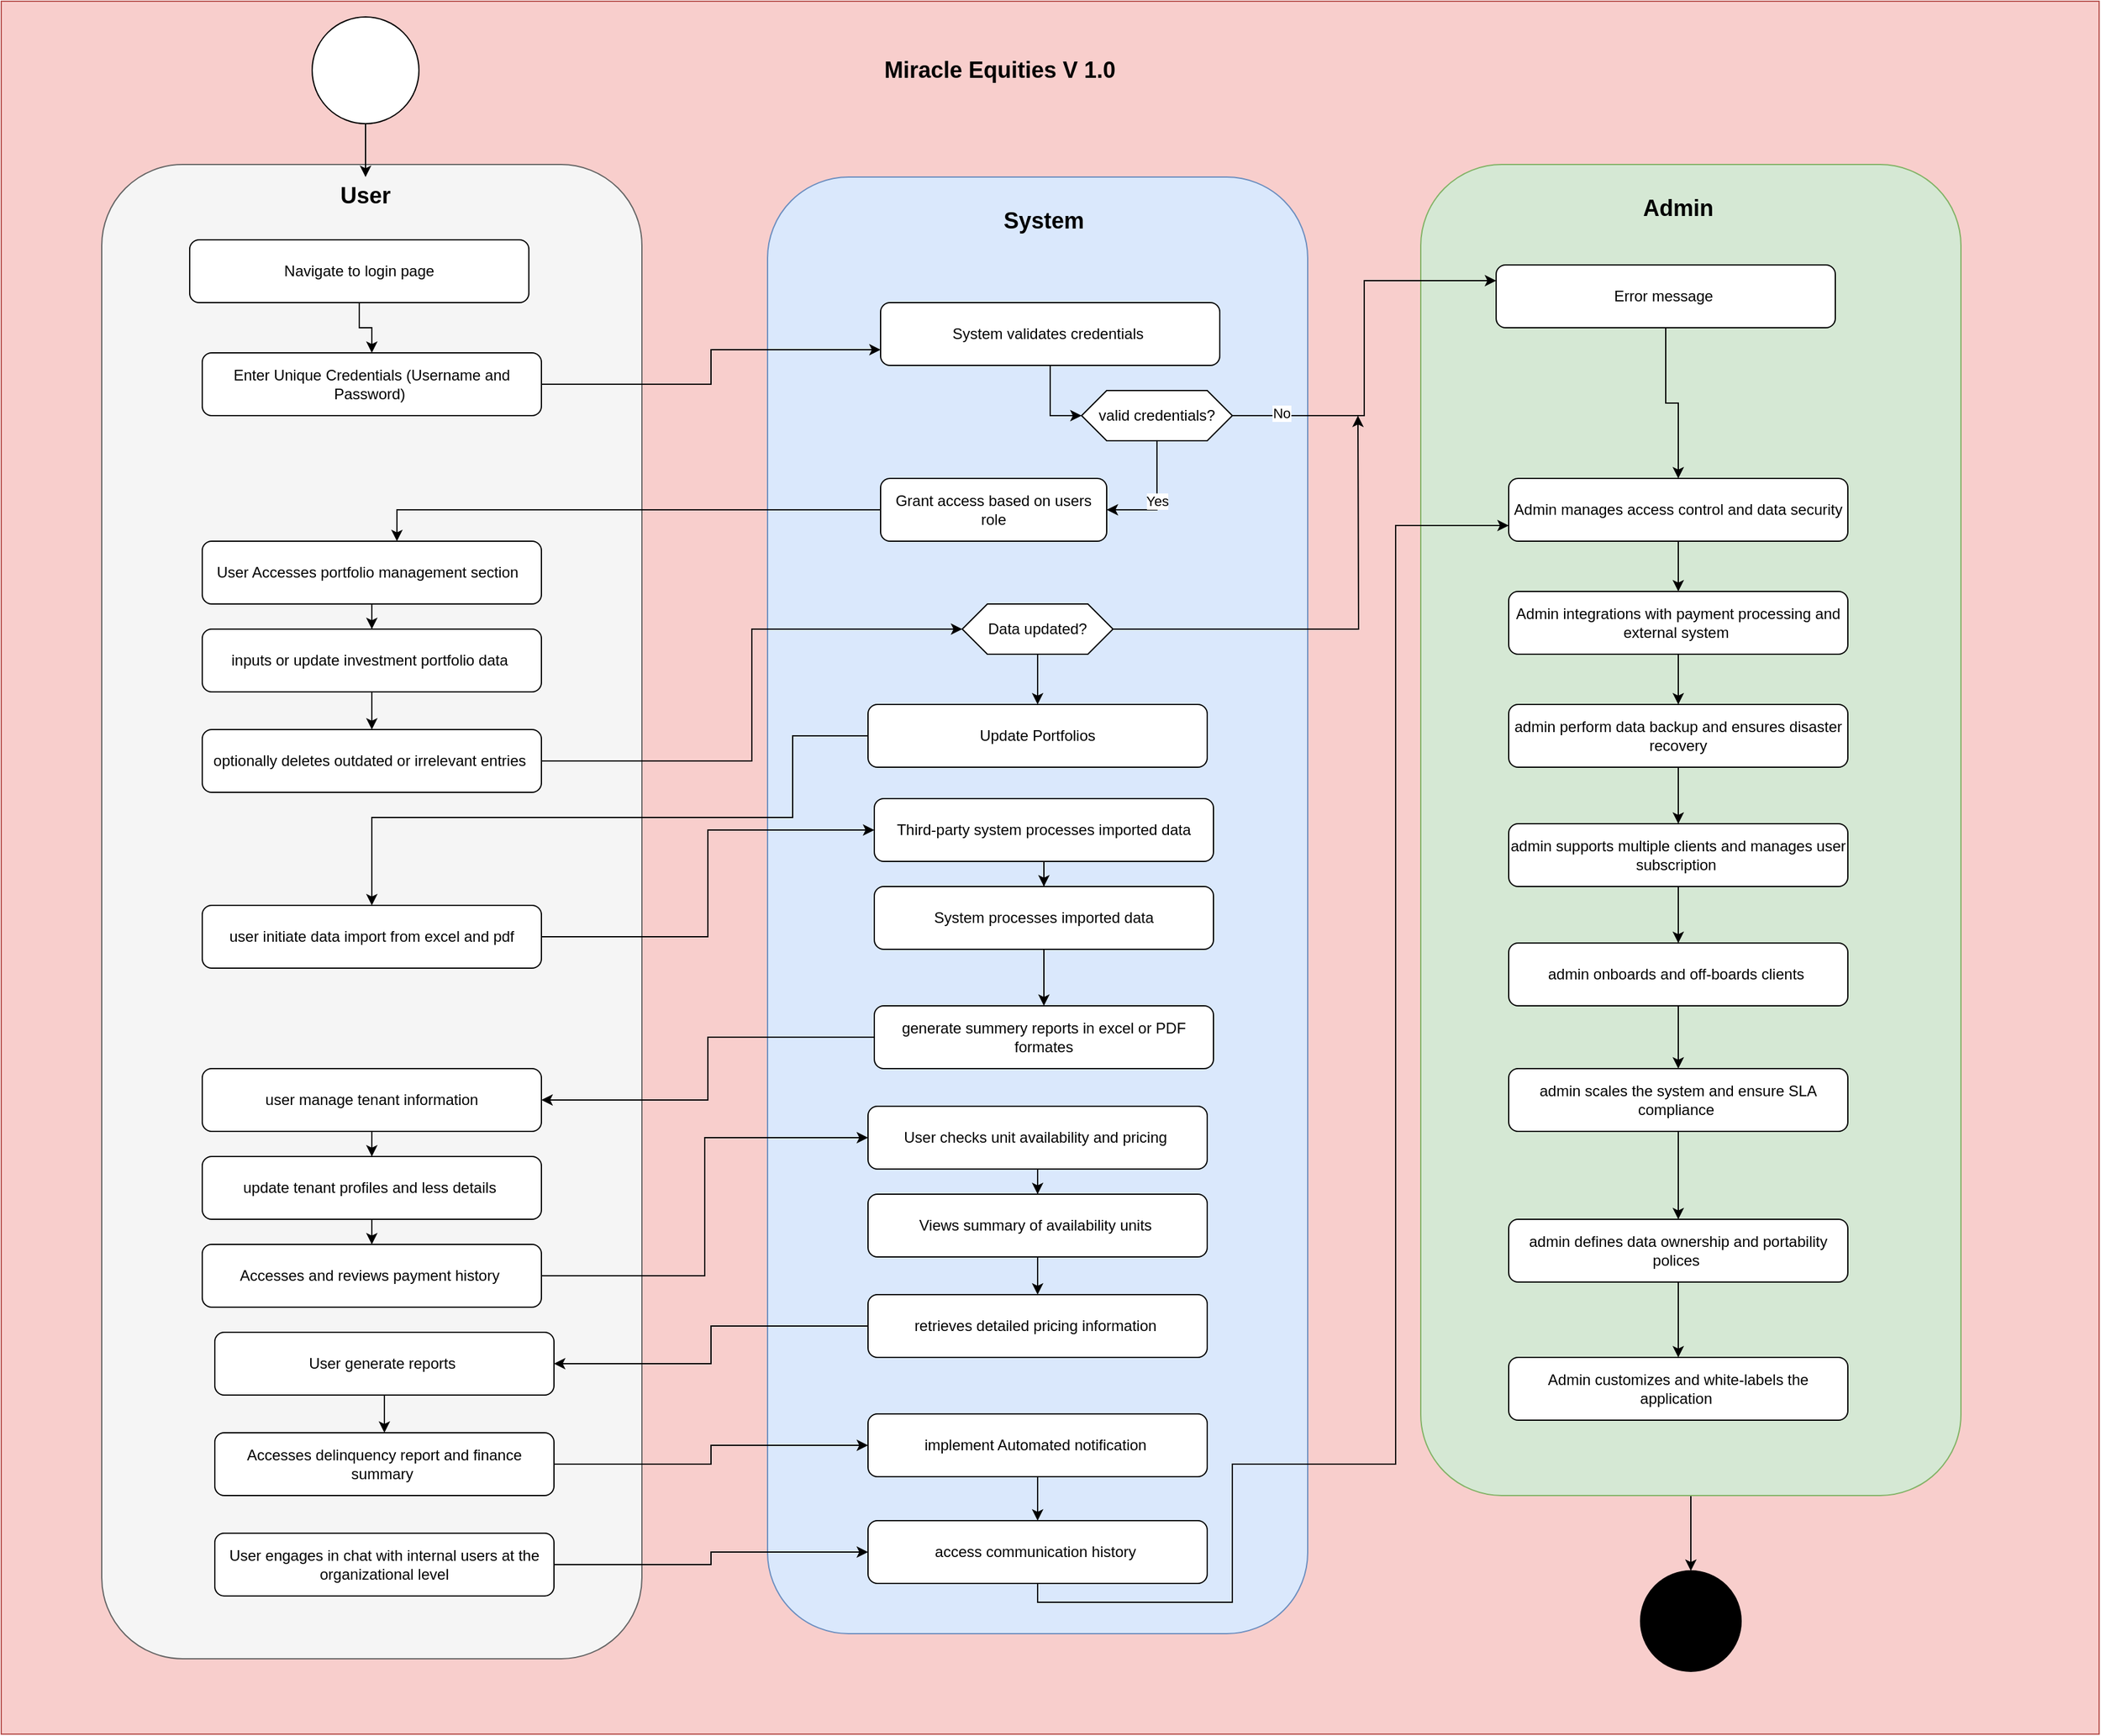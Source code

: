 <mxfile version="22.1.4" type="github">
  <diagram name="Page-1" id="vOInXQ4Lw5x9-GMP6B-J">
    <mxGraphModel dx="4010" dy="3260" grid="1" gridSize="10" guides="1" tooltips="1" connect="1" arrows="1" fold="1" page="1" pageScale="1" pageWidth="850" pageHeight="1100" math="0" shadow="0">
      <root>
        <mxCell id="0" />
        <mxCell id="1" parent="0" />
        <mxCell id="Q2Sd6DxxHVfoTkiskNpQ-12" value="" style="rounded=0;whiteSpace=wrap;html=1;fillColor=#f8cecc;strokeColor=#b85450;" vertex="1" parent="1">
          <mxGeometry x="-460" y="160" width="1670" height="1380" as="geometry" />
        </mxCell>
        <mxCell id="Q2Sd6DxxHVfoTkiskNpQ-16" value="" style="rounded=1;whiteSpace=wrap;html=1;fillColor=#f5f5f5;fontColor=#333333;strokeColor=#666666;" vertex="1" parent="1">
          <mxGeometry x="-380" y="290" width="430" height="1190" as="geometry" />
        </mxCell>
        <mxCell id="Q2Sd6DxxHVfoTkiskNpQ-168" value="" style="edgeStyle=orthogonalEdgeStyle;rounded=0;orthogonalLoop=1;jettySize=auto;html=1;" edge="1" parent="1" source="Q2Sd6DxxHVfoTkiskNpQ-17" target="Q2Sd6DxxHVfoTkiskNpQ-133">
          <mxGeometry relative="1" as="geometry" />
        </mxCell>
        <mxCell id="Q2Sd6DxxHVfoTkiskNpQ-17" value="" style="rounded=1;whiteSpace=wrap;html=1;fillColor=#d5e8d4;strokeColor=#82b366;" vertex="1" parent="1">
          <mxGeometry x="670" y="290" width="430" height="1060" as="geometry" />
        </mxCell>
        <mxCell id="Q2Sd6DxxHVfoTkiskNpQ-18" value="" style="rounded=1;whiteSpace=wrap;html=1;fillColor=#dae8fc;strokeColor=#6c8ebf;" vertex="1" parent="1">
          <mxGeometry x="150" y="300" width="430" height="1160" as="geometry" />
        </mxCell>
        <mxCell id="Q2Sd6DxxHVfoTkiskNpQ-88" style="edgeStyle=orthogonalEdgeStyle;rounded=0;orthogonalLoop=1;jettySize=auto;html=1;" edge="1" parent="1" source="Q2Sd6DxxHVfoTkiskNpQ-20" target="Q2Sd6DxxHVfoTkiskNpQ-43">
          <mxGeometry relative="1" as="geometry" />
        </mxCell>
        <mxCell id="Q2Sd6DxxHVfoTkiskNpQ-20" value="Navigate to login page" style="rounded=1;whiteSpace=wrap;html=1;" vertex="1" parent="1">
          <mxGeometry x="-310" y="350" width="270" height="50" as="geometry" />
        </mxCell>
        <mxCell id="Q2Sd6DxxHVfoTkiskNpQ-28" value="&lt;font style=&quot;font-size: 18px;&quot;&gt;&lt;b style=&quot;&quot;&gt;User&lt;/b&gt;&lt;/font&gt;" style="text;html=1;strokeColor=none;fillColor=none;align=center;verticalAlign=middle;whiteSpace=wrap;rounded=0;" vertex="1" parent="1">
          <mxGeometry x="-200" y="300" width="60" height="30" as="geometry" />
        </mxCell>
        <mxCell id="Q2Sd6DxxHVfoTkiskNpQ-30" value="&lt;font style=&quot;font-size: 18px;&quot;&gt;&lt;b&gt;System&lt;/b&gt;&lt;/font&gt;" style="text;html=1;strokeColor=none;fillColor=none;align=center;verticalAlign=middle;whiteSpace=wrap;rounded=0;" vertex="1" parent="1">
          <mxGeometry x="340" y="320" width="60" height="30" as="geometry" />
        </mxCell>
        <mxCell id="Q2Sd6DxxHVfoTkiskNpQ-35" value="&lt;b&gt;&lt;font style=&quot;font-size: 18px;&quot;&gt;Admin&lt;/font&gt;&lt;/b&gt;" style="text;html=1;strokeColor=none;fillColor=none;align=center;verticalAlign=middle;whiteSpace=wrap;rounded=0;" vertex="1" parent="1">
          <mxGeometry x="845" y="310" width="60" height="30" as="geometry" />
        </mxCell>
        <mxCell id="Q2Sd6DxxHVfoTkiskNpQ-89" style="edgeStyle=orthogonalEdgeStyle;rounded=0;orthogonalLoop=1;jettySize=auto;html=1;entryX=0;entryY=0.75;entryDx=0;entryDy=0;" edge="1" parent="1" source="Q2Sd6DxxHVfoTkiskNpQ-43" target="Q2Sd6DxxHVfoTkiskNpQ-55">
          <mxGeometry relative="1" as="geometry" />
        </mxCell>
        <mxCell id="Q2Sd6DxxHVfoTkiskNpQ-43" value="Enter Unique Credentials (Username and Password)&amp;nbsp;" style="rounded=1;whiteSpace=wrap;html=1;" vertex="1" parent="1">
          <mxGeometry x="-300" y="440" width="270" height="50" as="geometry" />
        </mxCell>
        <mxCell id="Q2Sd6DxxHVfoTkiskNpQ-95" style="edgeStyle=orthogonalEdgeStyle;rounded=0;orthogonalLoop=1;jettySize=auto;html=1;entryX=0.5;entryY=0;entryDx=0;entryDy=0;" edge="1" parent="1" source="Q2Sd6DxxHVfoTkiskNpQ-46" target="Q2Sd6DxxHVfoTkiskNpQ-47">
          <mxGeometry relative="1" as="geometry" />
        </mxCell>
        <mxCell id="Q2Sd6DxxHVfoTkiskNpQ-46" value="User Accesses portfolio management section&amp;nbsp;&amp;nbsp;" style="rounded=1;whiteSpace=wrap;html=1;" vertex="1" parent="1">
          <mxGeometry x="-300" y="590" width="270" height="50" as="geometry" />
        </mxCell>
        <mxCell id="Q2Sd6DxxHVfoTkiskNpQ-96" value="" style="edgeStyle=orthogonalEdgeStyle;rounded=0;orthogonalLoop=1;jettySize=auto;html=1;" edge="1" parent="1" source="Q2Sd6DxxHVfoTkiskNpQ-47" target="Q2Sd6DxxHVfoTkiskNpQ-48">
          <mxGeometry relative="1" as="geometry" />
        </mxCell>
        <mxCell id="Q2Sd6DxxHVfoTkiskNpQ-47" value="inputs or update investment portfolio data&amp;nbsp;" style="rounded=1;whiteSpace=wrap;html=1;" vertex="1" parent="1">
          <mxGeometry x="-300" y="660" width="270" height="50" as="geometry" />
        </mxCell>
        <mxCell id="Q2Sd6DxxHVfoTkiskNpQ-97" style="edgeStyle=orthogonalEdgeStyle;rounded=0;orthogonalLoop=1;jettySize=auto;html=1;entryX=0;entryY=0.5;entryDx=0;entryDy=0;" edge="1" parent="1" source="Q2Sd6DxxHVfoTkiskNpQ-48" target="Q2Sd6DxxHVfoTkiskNpQ-58">
          <mxGeometry relative="1" as="geometry" />
        </mxCell>
        <mxCell id="Q2Sd6DxxHVfoTkiskNpQ-48" value="optionally deletes outdated or irrelevant entries&amp;nbsp;" style="rounded=1;whiteSpace=wrap;html=1;" vertex="1" parent="1">
          <mxGeometry x="-300" y="740" width="270" height="50" as="geometry" />
        </mxCell>
        <mxCell id="Q2Sd6DxxHVfoTkiskNpQ-104" style="edgeStyle=orthogonalEdgeStyle;rounded=0;orthogonalLoop=1;jettySize=auto;html=1;entryX=0;entryY=0.5;entryDx=0;entryDy=0;" edge="1" parent="1" source="Q2Sd6DxxHVfoTkiskNpQ-49" target="Q2Sd6DxxHVfoTkiskNpQ-60">
          <mxGeometry relative="1" as="geometry" />
        </mxCell>
        <mxCell id="Q2Sd6DxxHVfoTkiskNpQ-49" value="user initiate data import from excel and pdf" style="rounded=1;whiteSpace=wrap;html=1;" vertex="1" parent="1">
          <mxGeometry x="-300" y="880" width="270" height="50" as="geometry" />
        </mxCell>
        <mxCell id="Q2Sd6DxxHVfoTkiskNpQ-110" style="edgeStyle=orthogonalEdgeStyle;rounded=0;orthogonalLoop=1;jettySize=auto;html=1;entryX=0.5;entryY=0;entryDx=0;entryDy=0;" edge="1" parent="1" source="Q2Sd6DxxHVfoTkiskNpQ-50" target="Q2Sd6DxxHVfoTkiskNpQ-51">
          <mxGeometry relative="1" as="geometry" />
        </mxCell>
        <mxCell id="Q2Sd6DxxHVfoTkiskNpQ-50" value="user manage tenant information" style="rounded=1;whiteSpace=wrap;html=1;" vertex="1" parent="1">
          <mxGeometry x="-300" y="1010" width="270" height="50" as="geometry" />
        </mxCell>
        <mxCell id="Q2Sd6DxxHVfoTkiskNpQ-111" style="edgeStyle=orthogonalEdgeStyle;rounded=0;orthogonalLoop=1;jettySize=auto;html=1;" edge="1" parent="1" source="Q2Sd6DxxHVfoTkiskNpQ-51" target="Q2Sd6DxxHVfoTkiskNpQ-52">
          <mxGeometry relative="1" as="geometry" />
        </mxCell>
        <mxCell id="Q2Sd6DxxHVfoTkiskNpQ-51" value="update tenant profiles and less details&amp;nbsp;" style="rounded=1;whiteSpace=wrap;html=1;" vertex="1" parent="1">
          <mxGeometry x="-300" y="1080" width="270" height="50" as="geometry" />
        </mxCell>
        <mxCell id="Q2Sd6DxxHVfoTkiskNpQ-112" style="edgeStyle=orthogonalEdgeStyle;rounded=0;orthogonalLoop=1;jettySize=auto;html=1;entryX=0;entryY=0.5;entryDx=0;entryDy=0;" edge="1" parent="1" source="Q2Sd6DxxHVfoTkiskNpQ-52" target="Q2Sd6DxxHVfoTkiskNpQ-62">
          <mxGeometry relative="1" as="geometry" />
        </mxCell>
        <mxCell id="Q2Sd6DxxHVfoTkiskNpQ-52" value="Accesses and reviews payment history&amp;nbsp;" style="rounded=1;whiteSpace=wrap;html=1;" vertex="1" parent="1">
          <mxGeometry x="-300" y="1150" width="270" height="50" as="geometry" />
        </mxCell>
        <mxCell id="Q2Sd6DxxHVfoTkiskNpQ-118" style="edgeStyle=orthogonalEdgeStyle;rounded=0;orthogonalLoop=1;jettySize=auto;html=1;entryX=0;entryY=0.5;entryDx=0;entryDy=0;" edge="1" parent="1" source="Q2Sd6DxxHVfoTkiskNpQ-53" target="Q2Sd6DxxHVfoTkiskNpQ-65">
          <mxGeometry relative="1" as="geometry" />
        </mxCell>
        <mxCell id="Q2Sd6DxxHVfoTkiskNpQ-53" value="Accesses delinquency report and finance summary&amp;nbsp;" style="rounded=1;whiteSpace=wrap;html=1;" vertex="1" parent="1">
          <mxGeometry x="-290" y="1300" width="270" height="50" as="geometry" />
        </mxCell>
        <mxCell id="Q2Sd6DxxHVfoTkiskNpQ-117" style="edgeStyle=orthogonalEdgeStyle;rounded=0;orthogonalLoop=1;jettySize=auto;html=1;entryX=0.5;entryY=0;entryDx=0;entryDy=0;" edge="1" parent="1" source="Q2Sd6DxxHVfoTkiskNpQ-54" target="Q2Sd6DxxHVfoTkiskNpQ-53">
          <mxGeometry relative="1" as="geometry" />
        </mxCell>
        <mxCell id="Q2Sd6DxxHVfoTkiskNpQ-54" value="User generate reports&amp;nbsp;" style="rounded=1;whiteSpace=wrap;html=1;" vertex="1" parent="1">
          <mxGeometry x="-290" y="1220" width="270" height="50" as="geometry" />
        </mxCell>
        <mxCell id="Q2Sd6DxxHVfoTkiskNpQ-90" style="edgeStyle=orthogonalEdgeStyle;rounded=0;orthogonalLoop=1;jettySize=auto;html=1;entryX=0;entryY=0.5;entryDx=0;entryDy=0;" edge="1" parent="1" source="Q2Sd6DxxHVfoTkiskNpQ-55" target="Q2Sd6DxxHVfoTkiskNpQ-56">
          <mxGeometry relative="1" as="geometry" />
        </mxCell>
        <mxCell id="Q2Sd6DxxHVfoTkiskNpQ-55" value="System validates credentials&amp;nbsp;" style="rounded=1;whiteSpace=wrap;html=1;" vertex="1" parent="1">
          <mxGeometry x="240" y="400" width="270" height="50" as="geometry" />
        </mxCell>
        <mxCell id="Q2Sd6DxxHVfoTkiskNpQ-91" value="Yes" style="edgeStyle=orthogonalEdgeStyle;rounded=0;orthogonalLoop=1;jettySize=auto;html=1;entryX=1;entryY=0.5;entryDx=0;entryDy=0;" edge="1" parent="1" source="Q2Sd6DxxHVfoTkiskNpQ-56" target="Q2Sd6DxxHVfoTkiskNpQ-57">
          <mxGeometry relative="1" as="geometry" />
        </mxCell>
        <mxCell id="Q2Sd6DxxHVfoTkiskNpQ-93" style="edgeStyle=orthogonalEdgeStyle;rounded=0;orthogonalLoop=1;jettySize=auto;html=1;entryX=0;entryY=0.25;entryDx=0;entryDy=0;" edge="1" parent="1" source="Q2Sd6DxxHVfoTkiskNpQ-56" target="Q2Sd6DxxHVfoTkiskNpQ-86">
          <mxGeometry relative="1" as="geometry" />
        </mxCell>
        <mxCell id="Q2Sd6DxxHVfoTkiskNpQ-121" value="No" style="edgeLabel;html=1;align=center;verticalAlign=middle;resizable=0;points=[];" vertex="1" connectable="0" parent="Q2Sd6DxxHVfoTkiskNpQ-93">
          <mxGeometry x="-0.756" y="2" relative="1" as="geometry">
            <mxPoint as="offset" />
          </mxGeometry>
        </mxCell>
        <mxCell id="Q2Sd6DxxHVfoTkiskNpQ-56" value="valid credentials?" style="shape=hexagon;perimeter=hexagonPerimeter2;whiteSpace=wrap;html=1;fixedSize=1;" vertex="1" parent="1">
          <mxGeometry x="400" y="470" width="120" height="40" as="geometry" />
        </mxCell>
        <mxCell id="Q2Sd6DxxHVfoTkiskNpQ-57" value="Grant access based on users role" style="rounded=1;whiteSpace=wrap;html=1;" vertex="1" parent="1">
          <mxGeometry x="240" y="540" width="180" height="50" as="geometry" />
        </mxCell>
        <mxCell id="Q2Sd6DxxHVfoTkiskNpQ-98" style="edgeStyle=orthogonalEdgeStyle;rounded=0;orthogonalLoop=1;jettySize=auto;html=1;entryX=0.5;entryY=0;entryDx=0;entryDy=0;" edge="1" parent="1" source="Q2Sd6DxxHVfoTkiskNpQ-58" target="Q2Sd6DxxHVfoTkiskNpQ-59">
          <mxGeometry relative="1" as="geometry" />
        </mxCell>
        <mxCell id="Q2Sd6DxxHVfoTkiskNpQ-102" style="edgeStyle=orthogonalEdgeStyle;rounded=0;orthogonalLoop=1;jettySize=auto;html=1;" edge="1" parent="1" source="Q2Sd6DxxHVfoTkiskNpQ-58">
          <mxGeometry relative="1" as="geometry">
            <mxPoint x="620" y="490" as="targetPoint" />
          </mxGeometry>
        </mxCell>
        <mxCell id="Q2Sd6DxxHVfoTkiskNpQ-58" value="Data updated?" style="shape=hexagon;perimeter=hexagonPerimeter2;whiteSpace=wrap;html=1;fixedSize=1;" vertex="1" parent="1">
          <mxGeometry x="305" y="640" width="120" height="40" as="geometry" />
        </mxCell>
        <mxCell id="Q2Sd6DxxHVfoTkiskNpQ-103" style="edgeStyle=orthogonalEdgeStyle;rounded=0;orthogonalLoop=1;jettySize=auto;html=1;entryX=0.5;entryY=0;entryDx=0;entryDy=0;" edge="1" parent="1" source="Q2Sd6DxxHVfoTkiskNpQ-59" target="Q2Sd6DxxHVfoTkiskNpQ-49">
          <mxGeometry relative="1" as="geometry">
            <Array as="points">
              <mxPoint x="170" y="745" />
              <mxPoint x="170" y="810" />
              <mxPoint x="-165" y="810" />
            </Array>
          </mxGeometry>
        </mxCell>
        <mxCell id="Q2Sd6DxxHVfoTkiskNpQ-59" value="Update Portfolios" style="rounded=1;whiteSpace=wrap;html=1;" vertex="1" parent="1">
          <mxGeometry x="230" y="720" width="270" height="50" as="geometry" />
        </mxCell>
        <mxCell id="Q2Sd6DxxHVfoTkiskNpQ-161" value="" style="edgeStyle=orthogonalEdgeStyle;rounded=0;orthogonalLoop=1;jettySize=auto;html=1;" edge="1" parent="1" source="Q2Sd6DxxHVfoTkiskNpQ-60" target="Q2Sd6DxxHVfoTkiskNpQ-160">
          <mxGeometry relative="1" as="geometry" />
        </mxCell>
        <mxCell id="Q2Sd6DxxHVfoTkiskNpQ-60" value="Third-party system processes imported data" style="rounded=1;whiteSpace=wrap;html=1;" vertex="1" parent="1">
          <mxGeometry x="235" y="795" width="270" height="50" as="geometry" />
        </mxCell>
        <mxCell id="Q2Sd6DxxHVfoTkiskNpQ-163" style="edgeStyle=orthogonalEdgeStyle;rounded=0;orthogonalLoop=1;jettySize=auto;html=1;" edge="1" parent="1" source="Q2Sd6DxxHVfoTkiskNpQ-61" target="Q2Sd6DxxHVfoTkiskNpQ-50">
          <mxGeometry relative="1" as="geometry" />
        </mxCell>
        <mxCell id="Q2Sd6DxxHVfoTkiskNpQ-61" value="generate summery reports in excel or PDF formates" style="rounded=1;whiteSpace=wrap;html=1;" vertex="1" parent="1">
          <mxGeometry x="235" y="960" width="270" height="50" as="geometry" />
        </mxCell>
        <mxCell id="Q2Sd6DxxHVfoTkiskNpQ-114" style="edgeStyle=orthogonalEdgeStyle;rounded=0;orthogonalLoop=1;jettySize=auto;html=1;" edge="1" parent="1" source="Q2Sd6DxxHVfoTkiskNpQ-62" target="Q2Sd6DxxHVfoTkiskNpQ-63">
          <mxGeometry relative="1" as="geometry" />
        </mxCell>
        <mxCell id="Q2Sd6DxxHVfoTkiskNpQ-62" value="User checks unit availability and pricing&amp;nbsp;" style="rounded=1;whiteSpace=wrap;html=1;" vertex="1" parent="1">
          <mxGeometry x="230" y="1040" width="270" height="50" as="geometry" />
        </mxCell>
        <mxCell id="Q2Sd6DxxHVfoTkiskNpQ-115" style="edgeStyle=orthogonalEdgeStyle;rounded=0;orthogonalLoop=1;jettySize=auto;html=1;entryX=0.5;entryY=0;entryDx=0;entryDy=0;" edge="1" parent="1" source="Q2Sd6DxxHVfoTkiskNpQ-63" target="Q2Sd6DxxHVfoTkiskNpQ-64">
          <mxGeometry relative="1" as="geometry" />
        </mxCell>
        <mxCell id="Q2Sd6DxxHVfoTkiskNpQ-63" value="Views summary of availability units&amp;nbsp;" style="rounded=1;whiteSpace=wrap;html=1;" vertex="1" parent="1">
          <mxGeometry x="230" y="1110" width="270" height="50" as="geometry" />
        </mxCell>
        <mxCell id="Q2Sd6DxxHVfoTkiskNpQ-116" style="edgeStyle=orthogonalEdgeStyle;rounded=0;orthogonalLoop=1;jettySize=auto;html=1;entryX=1;entryY=0.5;entryDx=0;entryDy=0;" edge="1" parent="1" source="Q2Sd6DxxHVfoTkiskNpQ-64" target="Q2Sd6DxxHVfoTkiskNpQ-54">
          <mxGeometry relative="1" as="geometry" />
        </mxCell>
        <mxCell id="Q2Sd6DxxHVfoTkiskNpQ-64" value="retrieves detailed pricing information&amp;nbsp;" style="rounded=1;whiteSpace=wrap;html=1;" vertex="1" parent="1">
          <mxGeometry x="230" y="1190" width="270" height="50" as="geometry" />
        </mxCell>
        <mxCell id="Q2Sd6DxxHVfoTkiskNpQ-119" style="edgeStyle=orthogonalEdgeStyle;rounded=0;orthogonalLoop=1;jettySize=auto;html=1;entryX=0.5;entryY=0;entryDx=0;entryDy=0;" edge="1" parent="1" source="Q2Sd6DxxHVfoTkiskNpQ-65" target="Q2Sd6DxxHVfoTkiskNpQ-66">
          <mxGeometry relative="1" as="geometry" />
        </mxCell>
        <mxCell id="Q2Sd6DxxHVfoTkiskNpQ-65" value="implement Automated notification&amp;nbsp;" style="rounded=1;whiteSpace=wrap;html=1;" vertex="1" parent="1">
          <mxGeometry x="230" y="1285" width="270" height="50" as="geometry" />
        </mxCell>
        <mxCell id="Q2Sd6DxxHVfoTkiskNpQ-120" style="edgeStyle=orthogonalEdgeStyle;rounded=0;orthogonalLoop=1;jettySize=auto;html=1;entryX=0;entryY=0.75;entryDx=0;entryDy=0;" edge="1" parent="1" source="Q2Sd6DxxHVfoTkiskNpQ-66" target="Q2Sd6DxxHVfoTkiskNpQ-84">
          <mxGeometry relative="1" as="geometry">
            <Array as="points">
              <mxPoint x="520" y="1435" />
              <mxPoint x="520" y="1325" />
              <mxPoint x="650" y="1325" />
              <mxPoint x="650" y="577" />
            </Array>
          </mxGeometry>
        </mxCell>
        <mxCell id="Q2Sd6DxxHVfoTkiskNpQ-66" value="access communication history&amp;nbsp;" style="rounded=1;whiteSpace=wrap;html=1;" vertex="1" parent="1">
          <mxGeometry x="230" y="1370" width="270" height="50" as="geometry" />
        </mxCell>
        <mxCell id="Q2Sd6DxxHVfoTkiskNpQ-126" style="edgeStyle=orthogonalEdgeStyle;rounded=0;orthogonalLoop=1;jettySize=auto;html=1;entryX=0.5;entryY=0;entryDx=0;entryDy=0;" edge="1" parent="1" source="Q2Sd6DxxHVfoTkiskNpQ-72" target="Q2Sd6DxxHVfoTkiskNpQ-76">
          <mxGeometry relative="1" as="geometry" />
        </mxCell>
        <mxCell id="Q2Sd6DxxHVfoTkiskNpQ-72" value="admin supports multiple clients and manages user subscription&amp;nbsp;" style="rounded=1;whiteSpace=wrap;html=1;" vertex="1" parent="1">
          <mxGeometry x="740" y="815" width="270" height="50" as="geometry" />
        </mxCell>
        <mxCell id="Q2Sd6DxxHVfoTkiskNpQ-127" style="edgeStyle=orthogonalEdgeStyle;rounded=0;orthogonalLoop=1;jettySize=auto;html=1;entryX=0.5;entryY=0;entryDx=0;entryDy=0;" edge="1" parent="1" source="Q2Sd6DxxHVfoTkiskNpQ-76" target="Q2Sd6DxxHVfoTkiskNpQ-77">
          <mxGeometry relative="1" as="geometry" />
        </mxCell>
        <mxCell id="Q2Sd6DxxHVfoTkiskNpQ-76" value="admin onboards and off-boards clients&amp;nbsp;" style="rounded=1;whiteSpace=wrap;html=1;" vertex="1" parent="1">
          <mxGeometry x="740" y="910" width="270" height="50" as="geometry" />
        </mxCell>
        <mxCell id="Q2Sd6DxxHVfoTkiskNpQ-128" style="edgeStyle=orthogonalEdgeStyle;rounded=0;orthogonalLoop=1;jettySize=auto;html=1;entryX=0.5;entryY=0;entryDx=0;entryDy=0;" edge="1" parent="1" source="Q2Sd6DxxHVfoTkiskNpQ-77" target="Q2Sd6DxxHVfoTkiskNpQ-78">
          <mxGeometry relative="1" as="geometry" />
        </mxCell>
        <mxCell id="Q2Sd6DxxHVfoTkiskNpQ-77" value="admin scales the system and ensure SLA compliance&amp;nbsp;" style="rounded=1;whiteSpace=wrap;html=1;" vertex="1" parent="1">
          <mxGeometry x="740" y="1010" width="270" height="50" as="geometry" />
        </mxCell>
        <mxCell id="Q2Sd6DxxHVfoTkiskNpQ-129" style="edgeStyle=orthogonalEdgeStyle;rounded=0;orthogonalLoop=1;jettySize=auto;html=1;entryX=0.5;entryY=0;entryDx=0;entryDy=0;" edge="1" parent="1" source="Q2Sd6DxxHVfoTkiskNpQ-78" target="Q2Sd6DxxHVfoTkiskNpQ-87">
          <mxGeometry relative="1" as="geometry" />
        </mxCell>
        <mxCell id="Q2Sd6DxxHVfoTkiskNpQ-78" value="admin defines data ownership and portability polices&amp;nbsp;" style="rounded=1;whiteSpace=wrap;html=1;" vertex="1" parent="1">
          <mxGeometry x="740" y="1130" width="270" height="50" as="geometry" />
        </mxCell>
        <mxCell id="Q2Sd6DxxHVfoTkiskNpQ-125" style="edgeStyle=orthogonalEdgeStyle;rounded=0;orthogonalLoop=1;jettySize=auto;html=1;entryX=0.5;entryY=0;entryDx=0;entryDy=0;" edge="1" parent="1" source="Q2Sd6DxxHVfoTkiskNpQ-82" target="Q2Sd6DxxHVfoTkiskNpQ-72">
          <mxGeometry relative="1" as="geometry" />
        </mxCell>
        <mxCell id="Q2Sd6DxxHVfoTkiskNpQ-82" value="admin perform data backup and ensures disaster recovery" style="rounded=1;whiteSpace=wrap;html=1;" vertex="1" parent="1">
          <mxGeometry x="740" y="720" width="270" height="50" as="geometry" />
        </mxCell>
        <mxCell id="Q2Sd6DxxHVfoTkiskNpQ-123" value="" style="edgeStyle=orthogonalEdgeStyle;rounded=0;orthogonalLoop=1;jettySize=auto;html=1;" edge="1" parent="1" source="Q2Sd6DxxHVfoTkiskNpQ-83" target="Q2Sd6DxxHVfoTkiskNpQ-82">
          <mxGeometry relative="1" as="geometry" />
        </mxCell>
        <mxCell id="Q2Sd6DxxHVfoTkiskNpQ-83" value="Admin integrations with payment processing and external system&amp;nbsp;" style="rounded=1;whiteSpace=wrap;html=1;" vertex="1" parent="1">
          <mxGeometry x="740" y="630" width="270" height="50" as="geometry" />
        </mxCell>
        <mxCell id="Q2Sd6DxxHVfoTkiskNpQ-122" value="" style="edgeStyle=orthogonalEdgeStyle;rounded=0;orthogonalLoop=1;jettySize=auto;html=1;" edge="1" parent="1" source="Q2Sd6DxxHVfoTkiskNpQ-84" target="Q2Sd6DxxHVfoTkiskNpQ-83">
          <mxGeometry relative="1" as="geometry" />
        </mxCell>
        <mxCell id="Q2Sd6DxxHVfoTkiskNpQ-84" value="Admin manages access control and data security" style="rounded=1;whiteSpace=wrap;html=1;" vertex="1" parent="1">
          <mxGeometry x="740" y="540" width="270" height="50" as="geometry" />
        </mxCell>
        <mxCell id="Q2Sd6DxxHVfoTkiskNpQ-137" style="edgeStyle=orthogonalEdgeStyle;rounded=0;orthogonalLoop=1;jettySize=auto;html=1;entryX=0.5;entryY=0;entryDx=0;entryDy=0;" edge="1" parent="1" source="Q2Sd6DxxHVfoTkiskNpQ-86" target="Q2Sd6DxxHVfoTkiskNpQ-84">
          <mxGeometry relative="1" as="geometry" />
        </mxCell>
        <mxCell id="Q2Sd6DxxHVfoTkiskNpQ-86" value="Error message&amp;nbsp;" style="rounded=1;whiteSpace=wrap;html=1;" vertex="1" parent="1">
          <mxGeometry x="730" y="370" width="270" height="50" as="geometry" />
        </mxCell>
        <mxCell id="Q2Sd6DxxHVfoTkiskNpQ-87" value="Admin customizes and white-labels the application&amp;nbsp;" style="rounded=1;whiteSpace=wrap;html=1;" vertex="1" parent="1">
          <mxGeometry x="740" y="1240" width="270" height="50" as="geometry" />
        </mxCell>
        <mxCell id="Q2Sd6DxxHVfoTkiskNpQ-94" style="edgeStyle=orthogonalEdgeStyle;rounded=0;orthogonalLoop=1;jettySize=auto;html=1;entryX=0.574;entryY=0;entryDx=0;entryDy=0;entryPerimeter=0;" edge="1" parent="1" source="Q2Sd6DxxHVfoTkiskNpQ-57" target="Q2Sd6DxxHVfoTkiskNpQ-46">
          <mxGeometry relative="1" as="geometry" />
        </mxCell>
        <mxCell id="Q2Sd6DxxHVfoTkiskNpQ-133" value="" style="ellipse;whiteSpace=wrap;html=1;aspect=fixed;fillColor=#000000;" vertex="1" parent="1">
          <mxGeometry x="845" y="1410" width="80" height="80" as="geometry" />
        </mxCell>
        <mxCell id="Q2Sd6DxxHVfoTkiskNpQ-170" style="edgeStyle=orthogonalEdgeStyle;rounded=0;orthogonalLoop=1;jettySize=auto;html=1;entryX=0.5;entryY=0;entryDx=0;entryDy=0;" edge="1" parent="1" source="Q2Sd6DxxHVfoTkiskNpQ-135" target="Q2Sd6DxxHVfoTkiskNpQ-28">
          <mxGeometry relative="1" as="geometry" />
        </mxCell>
        <mxCell id="Q2Sd6DxxHVfoTkiskNpQ-135" value="" style="ellipse;whiteSpace=wrap;html=1;aspect=fixed;" vertex="1" parent="1">
          <mxGeometry x="-212.5" y="172.5" width="85" height="85" as="geometry" />
        </mxCell>
        <mxCell id="Q2Sd6DxxHVfoTkiskNpQ-148" value="&lt;b&gt;&lt;font style=&quot;font-size: 18px;&quot;&gt;Miracle Equities V 1.0&lt;/font&gt;&lt;/b&gt;" style="text;html=1;strokeColor=none;fillColor=none;align=center;verticalAlign=middle;whiteSpace=wrap;rounded=0;" vertex="1" parent="1">
          <mxGeometry x="210" y="200" width="250" height="30" as="geometry" />
        </mxCell>
        <mxCell id="Q2Sd6DxxHVfoTkiskNpQ-166" style="edgeStyle=orthogonalEdgeStyle;rounded=0;orthogonalLoop=1;jettySize=auto;html=1;entryX=0;entryY=0.5;entryDx=0;entryDy=0;" edge="1" parent="1" source="Q2Sd6DxxHVfoTkiskNpQ-149" target="Q2Sd6DxxHVfoTkiskNpQ-66">
          <mxGeometry relative="1" as="geometry" />
        </mxCell>
        <mxCell id="Q2Sd6DxxHVfoTkiskNpQ-149" value="User engages in chat with internal users at the organizational level" style="rounded=1;whiteSpace=wrap;html=1;" vertex="1" parent="1">
          <mxGeometry x="-290" y="1380" width="270" height="50" as="geometry" />
        </mxCell>
        <mxCell id="Q2Sd6DxxHVfoTkiskNpQ-162" value="" style="edgeStyle=orthogonalEdgeStyle;rounded=0;orthogonalLoop=1;jettySize=auto;html=1;" edge="1" parent="1" source="Q2Sd6DxxHVfoTkiskNpQ-160" target="Q2Sd6DxxHVfoTkiskNpQ-61">
          <mxGeometry relative="1" as="geometry" />
        </mxCell>
        <mxCell id="Q2Sd6DxxHVfoTkiskNpQ-160" value="System processes imported data" style="rounded=1;whiteSpace=wrap;html=1;" vertex="1" parent="1">
          <mxGeometry x="235" y="865" width="270" height="50" as="geometry" />
        </mxCell>
      </root>
    </mxGraphModel>
  </diagram>
</mxfile>
